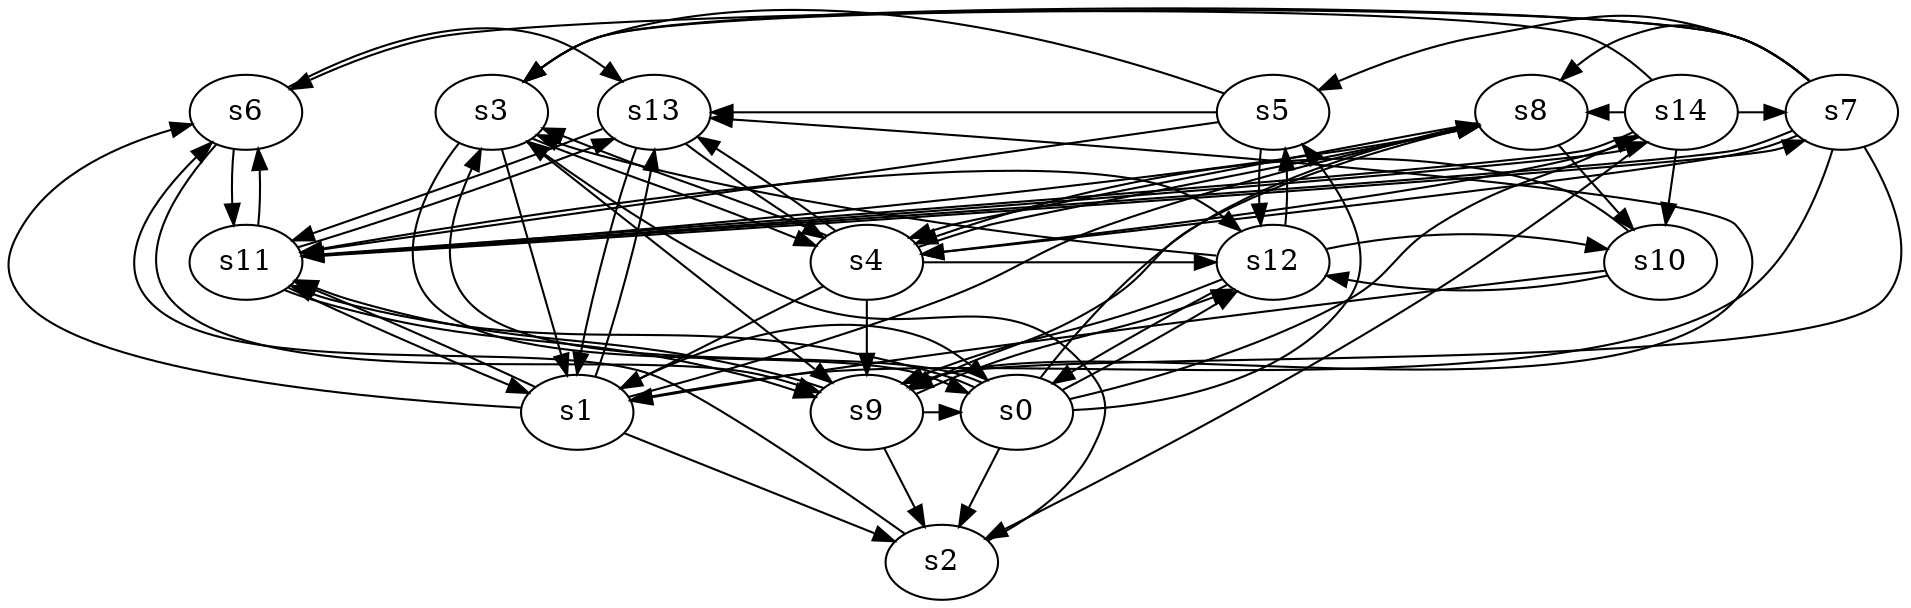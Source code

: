 digraph game_0674_complex_15 {
    s0 [name="s0", player=0, target=1];
    s1 [name="s1", player=1];
    s2 [name="s2", player=0];
    s3 [name="s3", player=0];
    s4 [name="s4", player=1];
    s5 [name="s5", player=0, target=1];
    s6 [name="s6", player=0];
    s7 [name="s7", player=0, target=1];
    s8 [name="s8", player=0];
    s9 [name="s9", player=1];
    s10 [name="s10", player=0];
    s11 [name="s11", player=0];
    s12 [name="s12", player=0];
    s13 [name="s13", player=1, target=1];
    s14 [name="s14", player=1];

    s0 -> s2;
    s0 -> s3 [constraint="!(time % 2 == 1)"];
    s0 -> s5 [constraint="time % 5 == 4 || time % 5 == 3"];
    s0 -> s8 [constraint="time == 0 || time == 14 || time == 15"];
    s0 -> s11 [constraint="time == 10 || time == 18"];
    s0 -> s12 [constraint="time == 8"];
    s0 -> s14 [constraint="time == 0"];
    s1 -> s0 [constraint="time == 1 || time == 11 || time == 19 || time == 20"];
    s1 -> s2 [constraint="time % 3 == 0 && time % 4 == 3"];
    s1 -> s6 [constraint="!(time % 6 == 2)"];
    s1 -> s8 [constraint="time % 7 == 3"];
    s1 -> s11 [constraint="time % 2 == 1"];
    s1 -> s13;
    s2 -> s3 [constraint="time % 8 == 7"];
    s2 -> s6 [constraint="time == 0 || time == 3 || time == 4"];
    s3 -> s0 [constraint="time % 3 == 2 || time % 3 == 1"];
    s3 -> s1 [constraint="time % 8 == 3"];
    s3 -> s4 [constraint="time % 3 == 0 && time % 3 == 0"];
    s3 -> s9 [constraint="time % 5 == 2 || time % 3 == 1"];
    s4 -> s1 [constraint="time % 3 == 2 && time % 4 == 0"];
    s4 -> s3 [constraint="!(time % 4 == 0)"];
    s4 -> s8 [constraint="time % 3 == 1 && time % 5 == 3"];
    s4 -> s9;
    s4 -> s12 [constraint="time % 2 == 1 && time % 4 == 0"];
    s4 -> s13 [constraint="time % 4 == 0 || time % 3 == 1"];
    s5 -> s3 [constraint="time % 4 == 3"];
    s5 -> s11 [constraint="time % 6 == 3"];
    s5 -> s12;
    s5 -> s13 [constraint="time % 3 == 2"];
    s6 -> s9 [constraint="time % 2 == 1"];
    s6 -> s11;
    s6 -> s13 [constraint="!(time % 6 == 4)"];
    s7 -> s1 [constraint="time == 5 || time == 9 || time == 10 || time == 11"];
    s7 -> s3 [constraint="time % 5 == 2 || time % 4 == 3"];
    s7 -> s4 [constraint="time == 1 || time == 2 || time == 3 || time == 4"];
    s7 -> s5 [constraint="time % 5 == 3 || time % 4 == 1"];
    s7 -> s6 [constraint="time % 4 == 2 || time % 3 == 2"];
    s7 -> s8 [constraint="time % 4 == 2 || time % 4 == 0"];
    s7 -> s9 [constraint="time % 6 == 4"];
    s7 -> s11 [constraint="time % 4 == 0 && time % 5 == 1"];
    s8 -> s4 [constraint="time % 5 == 2 || time % 5 == 3"];
    s8 -> s9 [constraint="time % 3 == 1"];
    s8 -> s10;
    s9 -> s0 [constraint="time % 3 == 0 && time % 5 == 1"];
    s9 -> s2;
    s9 -> s11 [constraint="!(time % 6 == 1)"];
    s9 -> s12 [constraint="time % 2 == 1 && time % 3 == 0"];
    s9 -> s13 [constraint="time % 4 == 0 && time % 5 == 2"];
    s10 -> s1 [constraint="time == 2 || time == 8 || time == 9 || time == 14"];
    s10 -> s4 [constraint="!(time % 6 == 0)"];
    s10 -> s12 [constraint="time == 6 || time == 13 || time == 23 || time == 24"];
    s11 -> s1;
    s11 -> s6 [constraint="time % 2 == 1 || time % 2 == 1"];
    s11 -> s7 [constraint="time == 3 || time == 7 || time == 8 || time == 15 || time == 16"];
    s11 -> s8 [constraint="time % 3 == 0 && time % 5 == 2"];
    s11 -> s9 [constraint="time == 0 || time == 4 || time == 6 || time == 13"];
    s11 -> s12 [constraint="!(time % 6 == 2)"];
    s11 -> s13 [constraint="!(time % 4 == 2)"];
    s11 -> s14 [constraint="time == 0 || time == 8 || time == 14"];
    s12 -> s0 [constraint="time % 2 == 0"];
    s12 -> s3 [constraint="time % 4 == 1"];
    s12 -> s5 [constraint="time % 4 == 2"];
    s12 -> s9 [constraint="time == 1 || time == 5"];
    s12 -> s10 [constraint="time % 4 == 1"];
    s13 -> s1 [constraint="time % 2 == 0 || time % 2 == 1"];
    s13 -> s4;
    s13 -> s11;
    s14 -> s2 [constraint="time == 12 || time == 14 || time == 15 || time == 20 || time == 23"];
    s14 -> s3 [constraint="time % 2 == 0 && time % 3 == 0"];
    s14 -> s4 [constraint="time % 2 == 0 && time % 5 == 1"];
    s14 -> s7 [constraint="!(time % 5 == 4)"];
    s14 -> s8 [constraint="time % 7 == 0"];
    s14 -> s10;
    s14 -> s11 [constraint="time % 8 == 1"];
}
